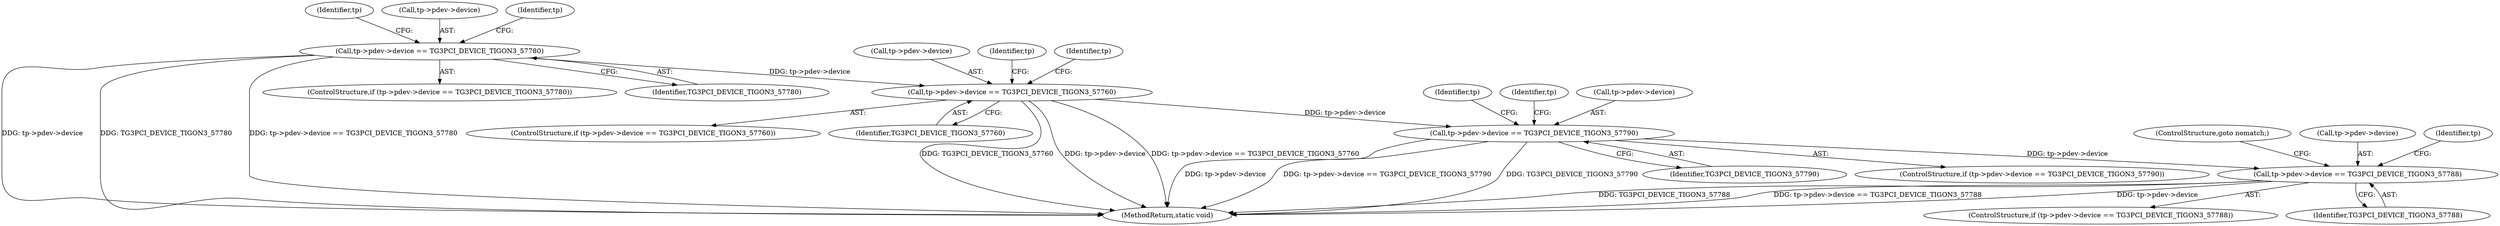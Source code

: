 digraph "0_linux_715230a44310a8cf66fbfb5a46f9a62a9b2de424@pointer" {
"1000414" [label="(Call,tp->pdev->device == TG3PCI_DEVICE_TIGON3_57788)"];
"1000400" [label="(Call,tp->pdev->device == TG3PCI_DEVICE_TIGON3_57790)"];
"1000386" [label="(Call,tp->pdev->device == TG3PCI_DEVICE_TIGON3_57760)"];
"1000372" [label="(Call,tp->pdev->device == TG3PCI_DEVICE_TIGON3_57780)"];
"1000381" [label="(Identifier,tp)"];
"1000417" [label="(Identifier,tp)"];
"1000413" [label="(ControlStructure,if (tp->pdev->device == TG3PCI_DEVICE_TIGON3_57788))"];
"1000400" [label="(Call,tp->pdev->device == TG3PCI_DEVICE_TIGON3_57790)"];
"1000414" [label="(Call,tp->pdev->device == TG3PCI_DEVICE_TIGON3_57788)"];
"1000409" [label="(Identifier,tp)"];
"1000372" [label="(Call,tp->pdev->device == TG3PCI_DEVICE_TIGON3_57780)"];
"1000427" [label="(ControlStructure,goto nomatch;)"];
"1000399" [label="(ControlStructure,if (tp->pdev->device == TG3PCI_DEVICE_TIGON3_57790))"];
"1000373" [label="(Call,tp->pdev->device)"];
"1000387" [label="(Call,tp->pdev->device)"];
"1000395" [label="(Identifier,tp)"];
"1000371" [label="(ControlStructure,if (tp->pdev->device == TG3PCI_DEVICE_TIGON3_57780))"];
"1000401" [label="(Call,tp->pdev->device)"];
"1000389" [label="(Identifier,tp)"];
"1000415" [label="(Call,tp->pdev->device)"];
"1000423" [label="(Identifier,tp)"];
"1000420" [label="(Identifier,TG3PCI_DEVICE_TIGON3_57788)"];
"1000386" [label="(Call,tp->pdev->device == TG3PCI_DEVICE_TIGON3_57760)"];
"1000403" [label="(Identifier,tp)"];
"1000378" [label="(Identifier,TG3PCI_DEVICE_TIGON3_57780)"];
"1000385" [label="(ControlStructure,if (tp->pdev->device == TG3PCI_DEVICE_TIGON3_57760))"];
"1000604" [label="(MethodReturn,static void)"];
"1000406" [label="(Identifier,TG3PCI_DEVICE_TIGON3_57790)"];
"1000392" [label="(Identifier,TG3PCI_DEVICE_TIGON3_57760)"];
"1000414" -> "1000413"  [label="AST: "];
"1000414" -> "1000420"  [label="CFG: "];
"1000415" -> "1000414"  [label="AST: "];
"1000420" -> "1000414"  [label="AST: "];
"1000423" -> "1000414"  [label="CFG: "];
"1000427" -> "1000414"  [label="CFG: "];
"1000414" -> "1000604"  [label="DDG: TG3PCI_DEVICE_TIGON3_57788"];
"1000414" -> "1000604"  [label="DDG: tp->pdev->device == TG3PCI_DEVICE_TIGON3_57788"];
"1000414" -> "1000604"  [label="DDG: tp->pdev->device"];
"1000400" -> "1000414"  [label="DDG: tp->pdev->device"];
"1000400" -> "1000399"  [label="AST: "];
"1000400" -> "1000406"  [label="CFG: "];
"1000401" -> "1000400"  [label="AST: "];
"1000406" -> "1000400"  [label="AST: "];
"1000409" -> "1000400"  [label="CFG: "];
"1000417" -> "1000400"  [label="CFG: "];
"1000400" -> "1000604"  [label="DDG: tp->pdev->device"];
"1000400" -> "1000604"  [label="DDG: tp->pdev->device == TG3PCI_DEVICE_TIGON3_57790"];
"1000400" -> "1000604"  [label="DDG: TG3PCI_DEVICE_TIGON3_57790"];
"1000386" -> "1000400"  [label="DDG: tp->pdev->device"];
"1000386" -> "1000385"  [label="AST: "];
"1000386" -> "1000392"  [label="CFG: "];
"1000387" -> "1000386"  [label="AST: "];
"1000392" -> "1000386"  [label="AST: "];
"1000395" -> "1000386"  [label="CFG: "];
"1000403" -> "1000386"  [label="CFG: "];
"1000386" -> "1000604"  [label="DDG: TG3PCI_DEVICE_TIGON3_57760"];
"1000386" -> "1000604"  [label="DDG: tp->pdev->device"];
"1000386" -> "1000604"  [label="DDG: tp->pdev->device == TG3PCI_DEVICE_TIGON3_57760"];
"1000372" -> "1000386"  [label="DDG: tp->pdev->device"];
"1000372" -> "1000371"  [label="AST: "];
"1000372" -> "1000378"  [label="CFG: "];
"1000373" -> "1000372"  [label="AST: "];
"1000378" -> "1000372"  [label="AST: "];
"1000381" -> "1000372"  [label="CFG: "];
"1000389" -> "1000372"  [label="CFG: "];
"1000372" -> "1000604"  [label="DDG: tp->pdev->device"];
"1000372" -> "1000604"  [label="DDG: TG3PCI_DEVICE_TIGON3_57780"];
"1000372" -> "1000604"  [label="DDG: tp->pdev->device == TG3PCI_DEVICE_TIGON3_57780"];
}
